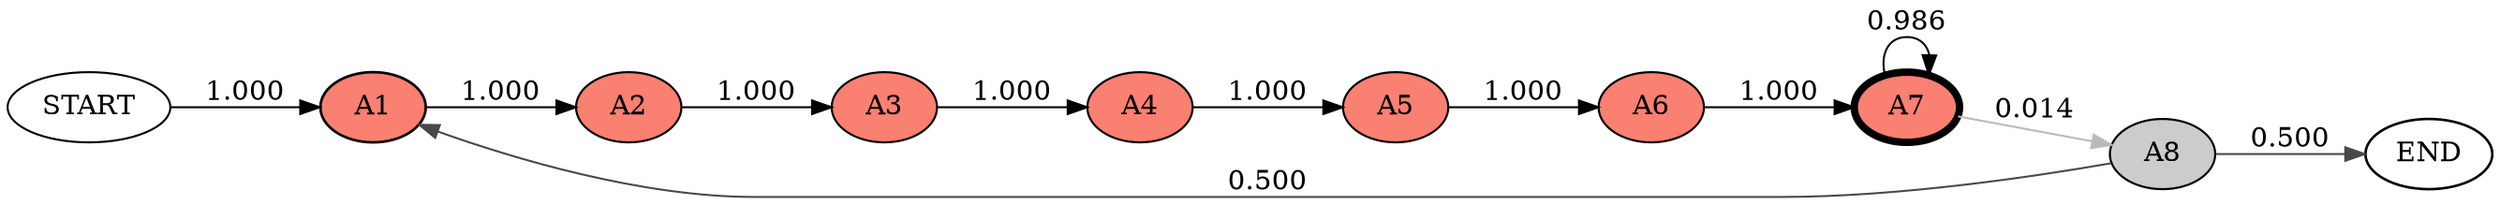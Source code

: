 digraph G {
rankdir=LR;
START [color=black, fillcolor="#ffffff", fontcolor=black, penwidth=1.030325328569913, style=filled];
A1 [color=black, fillcolor="#fa8072", fontcolor=black, penwidth=1.3255711071671183, style=filled];
START -> A1  [color="#000000", fontcolor=black, label="1.000", weight="1.0"];
A2 [color=black, fillcolor="#fa8072", fontcolor=black, penwidth=1.0604568857336947, style=filled];
A1 -> A2  [color="#000000", fontcolor=black, label="1.000", weight="1.0"];
A3 [color=black, fillcolor="#fa8072", fontcolor=black, penwidth=1.0604568857336947, style=filled];
A2 -> A3  [color="#000000", fontcolor=black, label="1.000", weight="1.0"];
A4 [color=black, fillcolor="#fa8072", fontcolor=black, penwidth=1.0604568857336947, style=filled];
A3 -> A4  [color="#000000", fontcolor=black, label="1.000", weight="1.0"];
A5 [color=black, fillcolor="#fa8072", fontcolor=black, penwidth=1.0604568857336947, style=filled];
A4 -> A5  [color="#000000", fontcolor=black, label="1.000", weight="1.0"];
A6 [color=black, fillcolor="#fa8072", fontcolor=black, penwidth=1.0604568857336947, style=filled];
A5 -> A6  [color="#000000", fontcolor=black, label="1.000", weight="1.0"];
A7 [color=black, fillcolor="#fa8072", fontcolor=black, penwidth=3.81142501069519, style=filled];
A6 -> A7  [color="#000000", fontcolor=black, label="1.000", weight="1.0"];
A7 -> A7  [color="#010101", fontcolor=black, label="0.986", weight="0.9857142857142858"];
A8 [color=black, fillcolor="#cccccc", fontcolor=black, penwidth=1.0604568857336947, style=filled];
A7 -> A8  [color="#bababa", fontcolor=black, label="0.014", weight="0.014285714285714138"];
END [color=black, fillcolor="#ffffff", fontcolor=black, penwidth=1.2879066607123912, style=filled];
A8 -> END  [color="#484848", fontcolor=black, label="0.500", weight="0.9990009990009991"];
A8 -> A1  [color="#484848", fontcolor=black, label="0.500", weight="0.001"];
}
